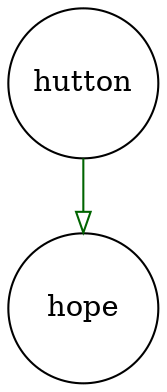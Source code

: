 digraph partagr_hutton_hope { 
 K=0.6 
 hutton -> { hope } [color="darkgreen", arrowhead="onormal", penwidth=1, href="#360"]; 
 "hutton" [shape="circle", fixedsize="true", height=1, width=1, style="filled", fillcolor="white", href="#hutton"]; 
 "hope" [shape="circle", fixedsize="true", height=1, width=1, style="filled", fillcolor="white", href="#hope"]; 

}